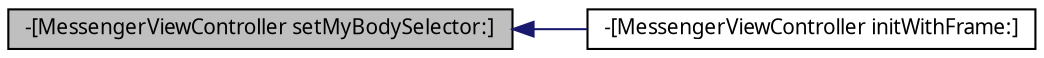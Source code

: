 digraph G
{
  edge [fontname="FreeSans.ttf",fontsize="10",labelfontname="FreeSans.ttf",labelfontsize="10"];
  node [fontname="FreeSans.ttf",fontsize="10",shape=record];
  rankdir=LR;
  Node1 [label="-[MessengerViewController setMyBodySelector:]",height=0.2,width=0.4,color="black", fillcolor="grey75", style="filled" fontcolor="black"];
  Node1 -> Node2 [dir=back,color="midnightblue",fontsize="10",style="solid"];
  Node2 [label="-[MessengerViewController initWithFrame:]",height=0.2,width=0.4,color="black", fillcolor="white", style="filled",URL="$d7/d34/interface_messenger_view_controller.html#a1ac23270dbc04a95b72dd16b2c201c5a"];
}
